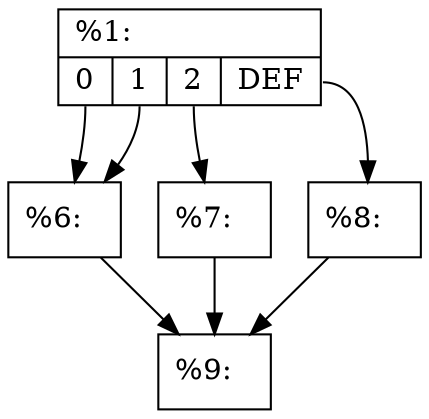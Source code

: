 digraph "foo" {
	node_0000[shape=record, label="{%1:\l|{<s0>0|<s1>1|<s2>2|<def>DEF}}"]
	node_0001[shape=record, label="%6:\l"]
	node_0002[shape=record, label="%7:\l"]
	node_0003[shape=record, label="%8:\l"]
	node_0004[shape=record, label="%9:\l"]
	node_0000:s0 -> node_0001 
	node_0000:s1 -> node_0001 
	node_0000:s2 -> node_0002 
	node_0000:def -> node_0003 
	node_0001 -> node_0004 
	node_0002 -> node_0004 
	node_0003 -> node_0004 
}
